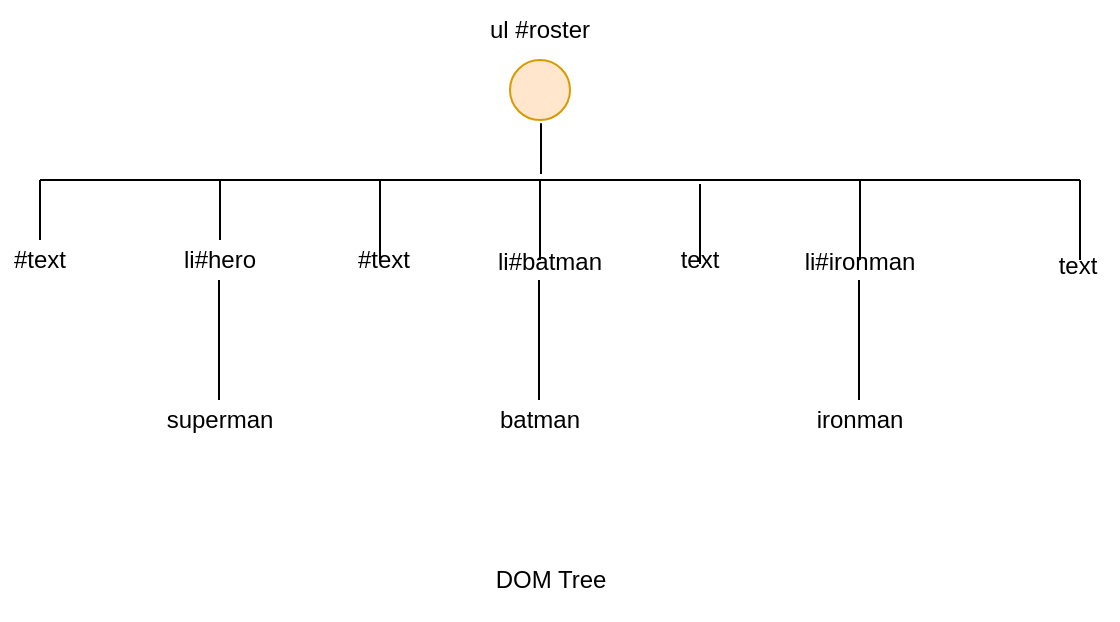 <mxfile version="13.7.4" type="github">
  <diagram id="tmP_E-U1yv5mgygQYIwt" name="Page-1">
    <mxGraphModel dx="899" dy="573" grid="1" gridSize="10" guides="1" tooltips="1" connect="1" arrows="1" fold="1" page="1" pageScale="1" pageWidth="850" pageHeight="1100" math="0" shadow="0">
      <root>
        <mxCell id="0" />
        <mxCell id="1" parent="0" />
        <mxCell id="jDIIesZAryYkqvAY58dq-29" value="" style="ellipse;whiteSpace=wrap;html=1;aspect=fixed;fillColor=#ffe6cc;strokeColor=#d79b00;" vertex="1" parent="1">
          <mxGeometry x="385" y="60" width="30" height="30" as="geometry" />
        </mxCell>
        <mxCell id="jDIIesZAryYkqvAY58dq-30" value="ul #roster" style="text;html=1;strokeColor=none;fillColor=none;align=center;verticalAlign=middle;whiteSpace=wrap;rounded=0;" vertex="1" parent="1">
          <mxGeometry x="340" y="30" width="120" height="30" as="geometry" />
        </mxCell>
        <mxCell id="jDIIesZAryYkqvAY58dq-31" value="" style="endArrow=none;html=1;" edge="1" parent="1">
          <mxGeometry width="50" height="50" relative="1" as="geometry">
            <mxPoint x="400.5" y="117" as="sourcePoint" />
            <mxPoint x="400.5" y="117" as="targetPoint" />
            <Array as="points">
              <mxPoint x="400.5" y="87" />
            </Array>
          </mxGeometry>
        </mxCell>
        <mxCell id="jDIIesZAryYkqvAY58dq-33" value="" style="endArrow=none;html=1;" edge="1" parent="1">
          <mxGeometry width="50" height="50" relative="1" as="geometry">
            <mxPoint x="150" y="120" as="sourcePoint" />
            <mxPoint x="670" y="120" as="targetPoint" />
          </mxGeometry>
        </mxCell>
        <mxCell id="jDIIesZAryYkqvAY58dq-34" value="" style="endArrow=none;html=1;" edge="1" parent="1">
          <mxGeometry width="50" height="50" relative="1" as="geometry">
            <mxPoint x="150" y="150" as="sourcePoint" />
            <mxPoint x="150" y="120" as="targetPoint" />
          </mxGeometry>
        </mxCell>
        <mxCell id="jDIIesZAryYkqvAY58dq-36" value="" style="endArrow=none;html=1;" edge="1" parent="1">
          <mxGeometry width="50" height="50" relative="1" as="geometry">
            <mxPoint x="240" y="150" as="sourcePoint" />
            <mxPoint x="240" y="120" as="targetPoint" />
          </mxGeometry>
        </mxCell>
        <mxCell id="jDIIesZAryYkqvAY58dq-42" value="" style="endArrow=none;html=1;" edge="1" parent="1">
          <mxGeometry width="50" height="50" relative="1" as="geometry">
            <mxPoint x="240" y="150" as="sourcePoint" />
            <mxPoint x="240" y="120" as="targetPoint" />
            <Array as="points">
              <mxPoint x="240" y="140" />
            </Array>
          </mxGeometry>
        </mxCell>
        <mxCell id="jDIIesZAryYkqvAY58dq-43" value="" style="endArrow=none;html=1;" edge="1" parent="1">
          <mxGeometry width="50" height="50" relative="1" as="geometry">
            <mxPoint x="320" y="160" as="sourcePoint" />
            <mxPoint x="320" y="120" as="targetPoint" />
          </mxGeometry>
        </mxCell>
        <mxCell id="jDIIesZAryYkqvAY58dq-45" value="" style="endArrow=none;html=1;" edge="1" parent="1">
          <mxGeometry width="50" height="50" relative="1" as="geometry">
            <mxPoint x="400" y="160" as="sourcePoint" />
            <mxPoint x="400" y="120" as="targetPoint" />
          </mxGeometry>
        </mxCell>
        <mxCell id="jDIIesZAryYkqvAY58dq-47" value="" style="endArrow=none;html=1;" edge="1" parent="1">
          <mxGeometry width="50" height="50" relative="1" as="geometry">
            <mxPoint x="480" y="162" as="sourcePoint" />
            <mxPoint x="480" y="122" as="targetPoint" />
          </mxGeometry>
        </mxCell>
        <mxCell id="jDIIesZAryYkqvAY58dq-48" value="#text" style="text;html=1;strokeColor=none;fillColor=none;align=center;verticalAlign=middle;whiteSpace=wrap;rounded=0;" vertex="1" parent="1">
          <mxGeometry x="130" y="150" width="40" height="20" as="geometry" />
        </mxCell>
        <mxCell id="jDIIesZAryYkqvAY58dq-49" value="li#hero" style="text;html=1;strokeColor=none;fillColor=none;align=center;verticalAlign=middle;whiteSpace=wrap;rounded=0;" vertex="1" parent="1">
          <mxGeometry x="220" y="150" width="40" height="20" as="geometry" />
        </mxCell>
        <mxCell id="jDIIesZAryYkqvAY58dq-51" value="#text" style="text;html=1;strokeColor=none;fillColor=none;align=center;verticalAlign=middle;whiteSpace=wrap;rounded=0;" vertex="1" parent="1">
          <mxGeometry x="302" y="150" width="40" height="20" as="geometry" />
        </mxCell>
        <mxCell id="jDIIesZAryYkqvAY58dq-52" value="" style="endArrow=none;html=1;" edge="1" parent="1">
          <mxGeometry width="50" height="50" relative="1" as="geometry">
            <mxPoint x="239.5" y="230" as="sourcePoint" />
            <mxPoint x="239.5" y="170" as="targetPoint" />
          </mxGeometry>
        </mxCell>
        <mxCell id="jDIIesZAryYkqvAY58dq-53" value="superman" style="text;html=1;strokeColor=none;fillColor=none;align=center;verticalAlign=middle;whiteSpace=wrap;rounded=0;" vertex="1" parent="1">
          <mxGeometry x="220" y="230" width="40" height="20" as="geometry" />
        </mxCell>
        <mxCell id="jDIIesZAryYkqvAY58dq-54" value="li#batman" style="text;html=1;strokeColor=none;fillColor=none;align=center;verticalAlign=middle;whiteSpace=wrap;rounded=0;" vertex="1" parent="1">
          <mxGeometry x="385" y="151" width="40" height="20" as="geometry" />
        </mxCell>
        <mxCell id="jDIIesZAryYkqvAY58dq-55" value="" style="endArrow=none;html=1;" edge="1" parent="1">
          <mxGeometry width="50" height="50" relative="1" as="geometry">
            <mxPoint x="239.5" y="230" as="sourcePoint" />
            <mxPoint x="239.5" y="170" as="targetPoint" />
          </mxGeometry>
        </mxCell>
        <mxCell id="jDIIesZAryYkqvAY58dq-56" value="" style="endArrow=none;html=1;" edge="1" parent="1">
          <mxGeometry width="50" height="50" relative="1" as="geometry">
            <mxPoint x="399.5" y="230" as="sourcePoint" />
            <mxPoint x="399.5" y="170" as="targetPoint" />
          </mxGeometry>
        </mxCell>
        <mxCell id="jDIIesZAryYkqvAY58dq-57" value="batman" style="text;html=1;strokeColor=none;fillColor=none;align=center;verticalAlign=middle;whiteSpace=wrap;rounded=0;" vertex="1" parent="1">
          <mxGeometry x="380" y="230" width="40" height="20" as="geometry" />
        </mxCell>
        <mxCell id="jDIIesZAryYkqvAY58dq-58" value="text" style="text;html=1;strokeColor=none;fillColor=none;align=center;verticalAlign=middle;whiteSpace=wrap;rounded=0;" vertex="1" parent="1">
          <mxGeometry x="460" y="150" width="40" height="20" as="geometry" />
        </mxCell>
        <mxCell id="jDIIesZAryYkqvAY58dq-59" value="" style="endArrow=none;html=1;" edge="1" parent="1">
          <mxGeometry width="50" height="50" relative="1" as="geometry">
            <mxPoint x="560" y="160" as="sourcePoint" />
            <mxPoint x="560" y="120" as="targetPoint" />
          </mxGeometry>
        </mxCell>
        <mxCell id="jDIIesZAryYkqvAY58dq-60" value="li#ironman" style="text;html=1;strokeColor=none;fillColor=none;align=center;verticalAlign=middle;whiteSpace=wrap;rounded=0;" vertex="1" parent="1">
          <mxGeometry x="540" y="151" width="40" height="20" as="geometry" />
        </mxCell>
        <mxCell id="jDIIesZAryYkqvAY58dq-62" value="" style="endArrow=none;html=1;" edge="1" parent="1">
          <mxGeometry width="50" height="50" relative="1" as="geometry">
            <mxPoint x="559.5" y="230" as="sourcePoint" />
            <mxPoint x="559.5" y="170" as="targetPoint" />
          </mxGeometry>
        </mxCell>
        <mxCell id="jDIIesZAryYkqvAY58dq-63" value="ironman" style="text;html=1;strokeColor=none;fillColor=none;align=center;verticalAlign=middle;whiteSpace=wrap;rounded=0;" vertex="1" parent="1">
          <mxGeometry x="540" y="230" width="40" height="20" as="geometry" />
        </mxCell>
        <mxCell id="jDIIesZAryYkqvAY58dq-64" value="text" style="text;html=1;strokeColor=none;fillColor=none;align=center;verticalAlign=middle;whiteSpace=wrap;rounded=0;" vertex="1" parent="1">
          <mxGeometry x="649" y="153" width="40" height="20" as="geometry" />
        </mxCell>
        <mxCell id="jDIIesZAryYkqvAY58dq-65" value="" style="endArrow=none;html=1;" edge="1" parent="1">
          <mxGeometry width="50" height="50" relative="1" as="geometry">
            <mxPoint x="670" y="160" as="sourcePoint" />
            <mxPoint x="670" y="120" as="targetPoint" />
          </mxGeometry>
        </mxCell>
        <mxCell id="jDIIesZAryYkqvAY58dq-66" value="DOM Tree" style="text;html=1;strokeColor=none;fillColor=none;align=center;verticalAlign=middle;whiteSpace=wrap;rounded=0;" vertex="1" parent="1">
          <mxGeometry x="337.5" y="300" width="135" height="40" as="geometry" />
        </mxCell>
      </root>
    </mxGraphModel>
  </diagram>
</mxfile>
